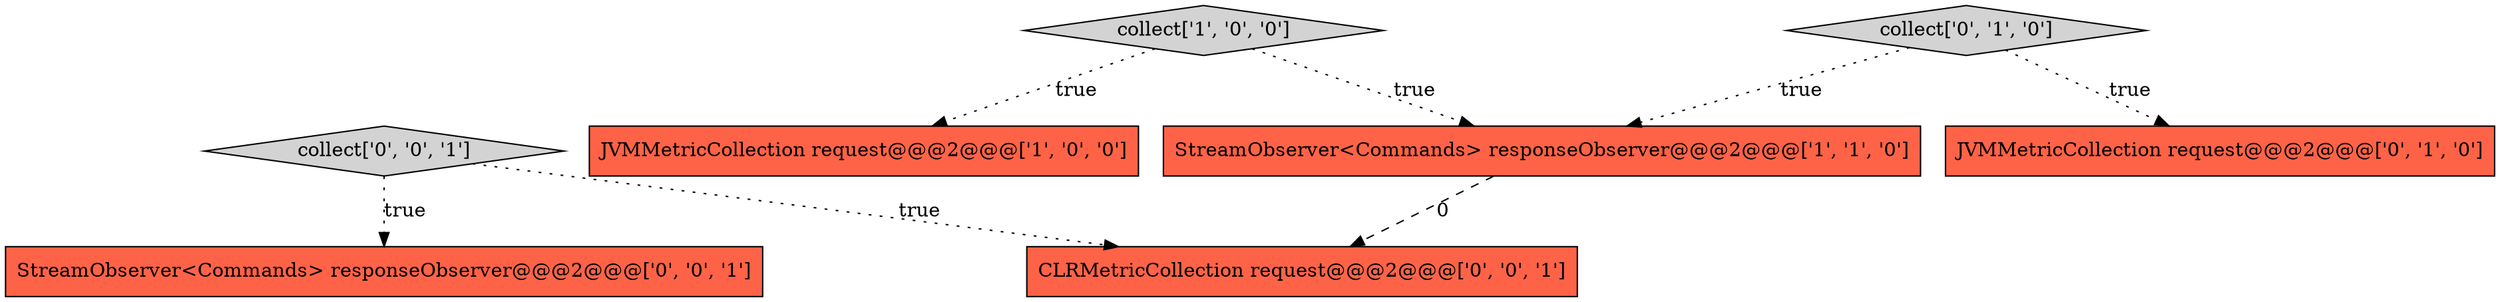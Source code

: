 digraph {
5 [style = filled, label = "StreamObserver<Commands> responseObserver@@@2@@@['0', '0', '1']", fillcolor = tomato, shape = box image = "AAA0AAABBB3BBB"];
4 [style = filled, label = "JVMMetricCollection request@@@2@@@['0', '1', '0']", fillcolor = tomato, shape = box image = "AAA0AAABBB2BBB"];
1 [style = filled, label = "StreamObserver<Commands> responseObserver@@@2@@@['1', '1', '0']", fillcolor = tomato, shape = box image = "AAA0AAABBB1BBB"];
6 [style = filled, label = "CLRMetricCollection request@@@2@@@['0', '0', '1']", fillcolor = tomato, shape = box image = "AAA0AAABBB3BBB"];
2 [style = filled, label = "collect['1', '0', '0']", fillcolor = lightgray, shape = diamond image = "AAA0AAABBB1BBB"];
0 [style = filled, label = "JVMMetricCollection request@@@2@@@['1', '0', '0']", fillcolor = tomato, shape = box image = "AAA0AAABBB1BBB"];
3 [style = filled, label = "collect['0', '1', '0']", fillcolor = lightgray, shape = diamond image = "AAA0AAABBB2BBB"];
7 [style = filled, label = "collect['0', '0', '1']", fillcolor = lightgray, shape = diamond image = "AAA0AAABBB3BBB"];
2->1 [style = dotted, label="true"];
1->6 [style = dashed, label="0"];
2->0 [style = dotted, label="true"];
3->4 [style = dotted, label="true"];
3->1 [style = dotted, label="true"];
7->5 [style = dotted, label="true"];
7->6 [style = dotted, label="true"];
}
